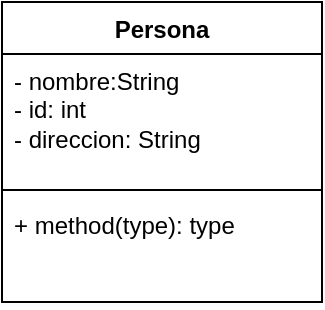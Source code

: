<mxfile version="24.4.0" type="github">
  <diagram name="Página-1" id="jeI3qgtY-J405n5xUrlL">
    <mxGraphModel dx="880" dy="462" grid="1" gridSize="10" guides="1" tooltips="1" connect="1" arrows="1" fold="1" page="1" pageScale="1" pageWidth="3300" pageHeight="2339" math="0" shadow="0">
      <root>
        <mxCell id="0" />
        <mxCell id="1" parent="0" />
        <mxCell id="4AoyNDgUCIslxURrZOKb-1" value="Persona" style="swimlane;fontStyle=1;align=center;verticalAlign=top;childLayout=stackLayout;horizontal=1;startSize=26;horizontalStack=0;resizeParent=1;resizeParentMax=0;resizeLast=0;collapsible=1;marginBottom=0;whiteSpace=wrap;html=1;" vertex="1" parent="1">
          <mxGeometry x="420" y="40" width="160" height="150" as="geometry" />
        </mxCell>
        <mxCell id="4AoyNDgUCIslxURrZOKb-2" value="&lt;div&gt;- nombre:String&lt;/div&gt;&lt;div&gt;- id: int&lt;/div&gt;&lt;div&gt;- direccion: String&lt;/div&gt;&lt;div&gt;&lt;br&gt;&lt;/div&gt;" style="text;strokeColor=none;fillColor=none;align=left;verticalAlign=top;spacingLeft=4;spacingRight=4;overflow=hidden;rotatable=0;points=[[0,0.5],[1,0.5]];portConstraint=eastwest;whiteSpace=wrap;html=1;" vertex="1" parent="4AoyNDgUCIslxURrZOKb-1">
          <mxGeometry y="26" width="160" height="64" as="geometry" />
        </mxCell>
        <mxCell id="4AoyNDgUCIslxURrZOKb-3" value="" style="line;strokeWidth=1;fillColor=none;align=left;verticalAlign=middle;spacingTop=-1;spacingLeft=3;spacingRight=3;rotatable=0;labelPosition=right;points=[];portConstraint=eastwest;strokeColor=inherit;" vertex="1" parent="4AoyNDgUCIslxURrZOKb-1">
          <mxGeometry y="90" width="160" height="8" as="geometry" />
        </mxCell>
        <mxCell id="4AoyNDgUCIslxURrZOKb-4" value="+ method(type): type" style="text;strokeColor=none;fillColor=none;align=left;verticalAlign=top;spacingLeft=4;spacingRight=4;overflow=hidden;rotatable=0;points=[[0,0.5],[1,0.5]];portConstraint=eastwest;whiteSpace=wrap;html=1;" vertex="1" parent="4AoyNDgUCIslxURrZOKb-1">
          <mxGeometry y="98" width="160" height="52" as="geometry" />
        </mxCell>
      </root>
    </mxGraphModel>
  </diagram>
</mxfile>
